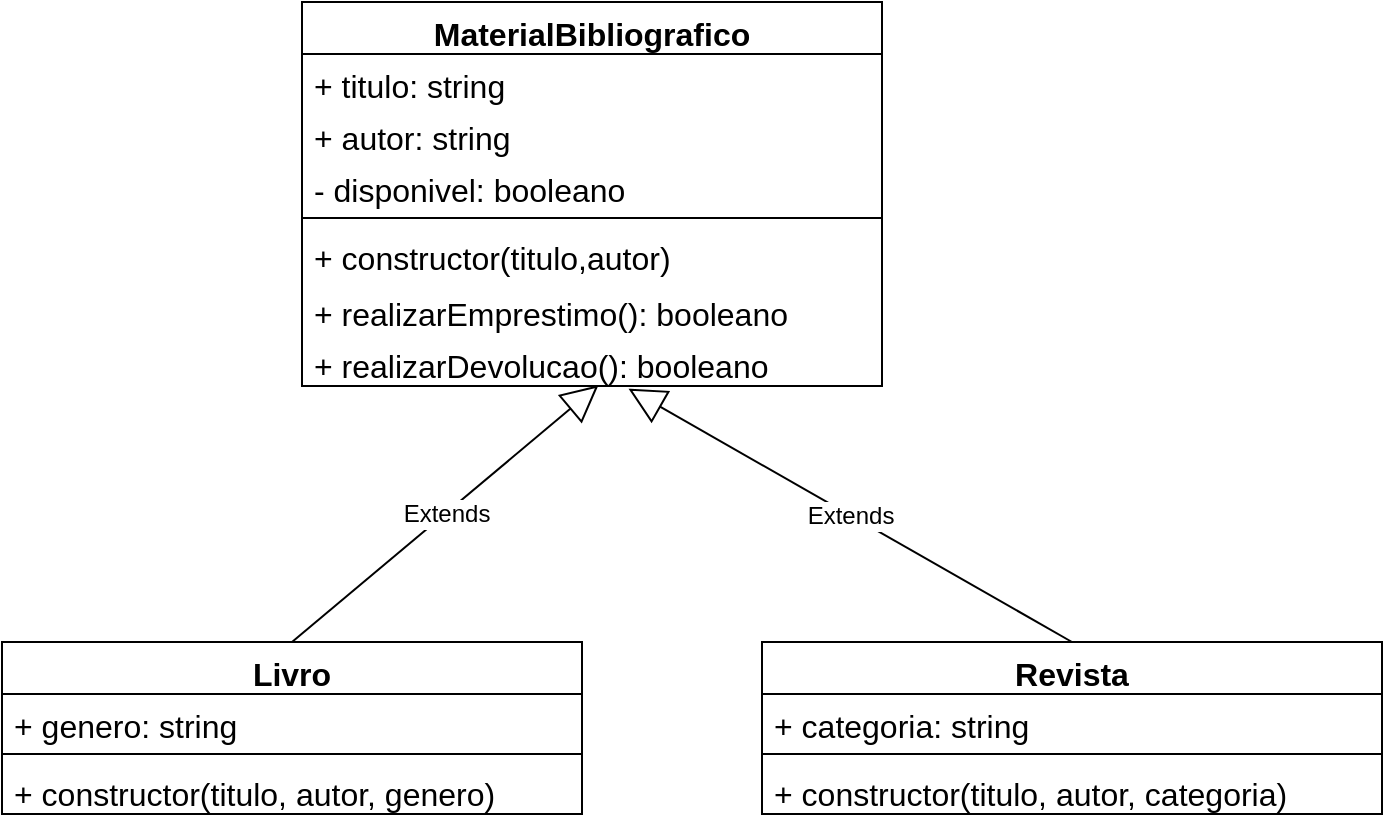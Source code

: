 <mxfile version="23.0.0" type="device">
  <diagram id="C5RBs43oDa-KdzZeNtuy" name="Page-1">
    <mxGraphModel dx="610" dy="690" grid="1" gridSize="10" guides="1" tooltips="1" connect="1" arrows="1" fold="1" page="1" pageScale="1" pageWidth="827" pageHeight="1169" math="0" shadow="0">
      <root>
        <mxCell id="WIyWlLk6GJQsqaUBKTNV-0" />
        <mxCell id="WIyWlLk6GJQsqaUBKTNV-1" parent="WIyWlLk6GJQsqaUBKTNV-0" />
        <mxCell id="MFSjaB7VbBPMBxBQGUQS-0" value="MaterialBibliografico" style="swimlane;fontStyle=1;align=center;verticalAlign=top;childLayout=stackLayout;horizontal=1;startSize=26;horizontalStack=0;resizeParent=1;resizeParentMax=0;resizeLast=0;collapsible=1;marginBottom=0;whiteSpace=wrap;html=1;fontSize=16;" vertex="1" parent="WIyWlLk6GJQsqaUBKTNV-1">
          <mxGeometry x="200" y="120" width="290" height="192" as="geometry" />
        </mxCell>
        <mxCell id="MFSjaB7VbBPMBxBQGUQS-1" value="+ titulo: string" style="text;strokeColor=none;fillColor=none;align=left;verticalAlign=top;spacingLeft=4;spacingRight=4;overflow=hidden;rotatable=0;points=[[0,0.5],[1,0.5]];portConstraint=eastwest;whiteSpace=wrap;html=1;fontSize=16;" vertex="1" parent="MFSjaB7VbBPMBxBQGUQS-0">
          <mxGeometry y="26" width="290" height="26" as="geometry" />
        </mxCell>
        <mxCell id="MFSjaB7VbBPMBxBQGUQS-4" value="+ autor: string" style="text;strokeColor=none;fillColor=none;align=left;verticalAlign=top;spacingLeft=4;spacingRight=4;overflow=hidden;rotatable=0;points=[[0,0.5],[1,0.5]];portConstraint=eastwest;whiteSpace=wrap;html=1;fontSize=16;" vertex="1" parent="MFSjaB7VbBPMBxBQGUQS-0">
          <mxGeometry y="52" width="290" height="26" as="geometry" />
        </mxCell>
        <mxCell id="MFSjaB7VbBPMBxBQGUQS-6" value="- disponivel: booleano" style="text;strokeColor=none;fillColor=none;align=left;verticalAlign=top;spacingLeft=4;spacingRight=4;overflow=hidden;rotatable=0;points=[[0,0.5],[1,0.5]];portConstraint=eastwest;whiteSpace=wrap;html=1;fontSize=16;" vertex="1" parent="MFSjaB7VbBPMBxBQGUQS-0">
          <mxGeometry y="78" width="290" height="26" as="geometry" />
        </mxCell>
        <mxCell id="MFSjaB7VbBPMBxBQGUQS-2" value="" style="line;strokeWidth=1;fillColor=none;align=left;verticalAlign=middle;spacingTop=-1;spacingLeft=3;spacingRight=3;rotatable=0;labelPosition=right;points=[];portConstraint=eastwest;strokeColor=inherit;fontSize=16;" vertex="1" parent="MFSjaB7VbBPMBxBQGUQS-0">
          <mxGeometry y="104" width="290" height="8" as="geometry" />
        </mxCell>
        <mxCell id="MFSjaB7VbBPMBxBQGUQS-3" value="+ constructor(titulo,autor)" style="text;strokeColor=none;fillColor=none;align=left;verticalAlign=top;spacingLeft=4;spacingRight=4;overflow=hidden;rotatable=0;points=[[0,0.5],[1,0.5]];portConstraint=eastwest;whiteSpace=wrap;html=1;fontSize=16;" vertex="1" parent="MFSjaB7VbBPMBxBQGUQS-0">
          <mxGeometry y="112" width="290" height="28" as="geometry" />
        </mxCell>
        <mxCell id="MFSjaB7VbBPMBxBQGUQS-8" value="+ realizarEmprestimo(): booleano" style="text;strokeColor=none;fillColor=none;align=left;verticalAlign=top;spacingLeft=4;spacingRight=4;overflow=hidden;rotatable=0;points=[[0,0.5],[1,0.5]];portConstraint=eastwest;whiteSpace=wrap;html=1;fontSize=16;" vertex="1" parent="MFSjaB7VbBPMBxBQGUQS-0">
          <mxGeometry y="140" width="290" height="26" as="geometry" />
        </mxCell>
        <mxCell id="MFSjaB7VbBPMBxBQGUQS-7" value="+ realizarDevolucao(): booleano" style="text;strokeColor=none;fillColor=none;align=left;verticalAlign=top;spacingLeft=4;spacingRight=4;overflow=hidden;rotatable=0;points=[[0,0.5],[1,0.5]];portConstraint=eastwest;whiteSpace=wrap;html=1;fontSize=16;" vertex="1" parent="MFSjaB7VbBPMBxBQGUQS-0">
          <mxGeometry y="166" width="290" height="26" as="geometry" />
        </mxCell>
        <mxCell id="MFSjaB7VbBPMBxBQGUQS-9" value="Livro" style="swimlane;fontStyle=1;align=center;verticalAlign=top;childLayout=stackLayout;horizontal=1;startSize=26;horizontalStack=0;resizeParent=1;resizeParentMax=0;resizeLast=0;collapsible=1;marginBottom=0;whiteSpace=wrap;html=1;fontSize=16;" vertex="1" parent="WIyWlLk6GJQsqaUBKTNV-1">
          <mxGeometry x="50" y="440" width="290" height="86" as="geometry" />
        </mxCell>
        <mxCell id="MFSjaB7VbBPMBxBQGUQS-10" value="+ genero: string" style="text;strokeColor=none;fillColor=none;align=left;verticalAlign=top;spacingLeft=4;spacingRight=4;overflow=hidden;rotatable=0;points=[[0,0.5],[1,0.5]];portConstraint=eastwest;whiteSpace=wrap;html=1;fontSize=16;" vertex="1" parent="MFSjaB7VbBPMBxBQGUQS-9">
          <mxGeometry y="26" width="290" height="26" as="geometry" />
        </mxCell>
        <mxCell id="MFSjaB7VbBPMBxBQGUQS-11" value="" style="line;strokeWidth=1;fillColor=none;align=left;verticalAlign=middle;spacingTop=-1;spacingLeft=3;spacingRight=3;rotatable=0;labelPosition=right;points=[];portConstraint=eastwest;strokeColor=inherit;fontSize=16;" vertex="1" parent="MFSjaB7VbBPMBxBQGUQS-9">
          <mxGeometry y="52" width="290" height="8" as="geometry" />
        </mxCell>
        <mxCell id="MFSjaB7VbBPMBxBQGUQS-12" value="+ constructor(titulo, autor, genero)" style="text;strokeColor=none;fillColor=none;align=left;verticalAlign=top;spacingLeft=4;spacingRight=4;overflow=hidden;rotatable=0;points=[[0,0.5],[1,0.5]];portConstraint=eastwest;whiteSpace=wrap;html=1;fontSize=16;" vertex="1" parent="MFSjaB7VbBPMBxBQGUQS-9">
          <mxGeometry y="60" width="290" height="26" as="geometry" />
        </mxCell>
        <mxCell id="MFSjaB7VbBPMBxBQGUQS-14" value="Extends" style="endArrow=block;endSize=16;endFill=0;html=1;rounded=0;fontSize=12;curved=1;entryX=0.511;entryY=0.987;entryDx=0;entryDy=0;entryPerimeter=0;exitX=0.5;exitY=0;exitDx=0;exitDy=0;" edge="1" parent="WIyWlLk6GJQsqaUBKTNV-1" source="MFSjaB7VbBPMBxBQGUQS-9" target="MFSjaB7VbBPMBxBQGUQS-7">
          <mxGeometry width="160" relative="1" as="geometry">
            <mxPoint x="310" y="390" as="sourcePoint" />
            <mxPoint x="470" y="390" as="targetPoint" />
          </mxGeometry>
        </mxCell>
        <mxCell id="MFSjaB7VbBPMBxBQGUQS-16" value="Revista" style="swimlane;fontStyle=1;align=center;verticalAlign=top;childLayout=stackLayout;horizontal=1;startSize=26;horizontalStack=0;resizeParent=1;resizeParentMax=0;resizeLast=0;collapsible=1;marginBottom=0;whiteSpace=wrap;html=1;fontSize=16;" vertex="1" parent="WIyWlLk6GJQsqaUBKTNV-1">
          <mxGeometry x="430" y="440" width="310" height="86" as="geometry" />
        </mxCell>
        <mxCell id="MFSjaB7VbBPMBxBQGUQS-17" value="+ categoria: string" style="text;strokeColor=none;fillColor=none;align=left;verticalAlign=top;spacingLeft=4;spacingRight=4;overflow=hidden;rotatable=0;points=[[0,0.5],[1,0.5]];portConstraint=eastwest;whiteSpace=wrap;html=1;fontSize=16;" vertex="1" parent="MFSjaB7VbBPMBxBQGUQS-16">
          <mxGeometry y="26" width="310" height="26" as="geometry" />
        </mxCell>
        <mxCell id="MFSjaB7VbBPMBxBQGUQS-18" value="" style="line;strokeWidth=1;fillColor=none;align=left;verticalAlign=middle;spacingTop=-1;spacingLeft=3;spacingRight=3;rotatable=0;labelPosition=right;points=[];portConstraint=eastwest;strokeColor=inherit;fontSize=16;" vertex="1" parent="MFSjaB7VbBPMBxBQGUQS-16">
          <mxGeometry y="52" width="310" height="8" as="geometry" />
        </mxCell>
        <mxCell id="MFSjaB7VbBPMBxBQGUQS-19" value="+ constructor(titulo, autor, categoria)" style="text;strokeColor=none;fillColor=none;align=left;verticalAlign=top;spacingLeft=4;spacingRight=4;overflow=hidden;rotatable=0;points=[[0,0.5],[1,0.5]];portConstraint=eastwest;whiteSpace=wrap;html=1;fontSize=16;" vertex="1" parent="MFSjaB7VbBPMBxBQGUQS-16">
          <mxGeometry y="60" width="310" height="26" as="geometry" />
        </mxCell>
        <mxCell id="MFSjaB7VbBPMBxBQGUQS-20" value="Extends" style="endArrow=block;endSize=16;endFill=0;html=1;rounded=0;fontSize=12;curved=1;entryX=0.563;entryY=1.051;entryDx=0;entryDy=0;entryPerimeter=0;exitX=0.5;exitY=0;exitDx=0;exitDy=0;" edge="1" parent="WIyWlLk6GJQsqaUBKTNV-1" source="MFSjaB7VbBPMBxBQGUQS-16" target="MFSjaB7VbBPMBxBQGUQS-7">
          <mxGeometry width="160" relative="1" as="geometry">
            <mxPoint x="570" y="390" as="sourcePoint" />
            <mxPoint x="590" y="312" as="targetPoint" />
          </mxGeometry>
        </mxCell>
      </root>
    </mxGraphModel>
  </diagram>
</mxfile>
